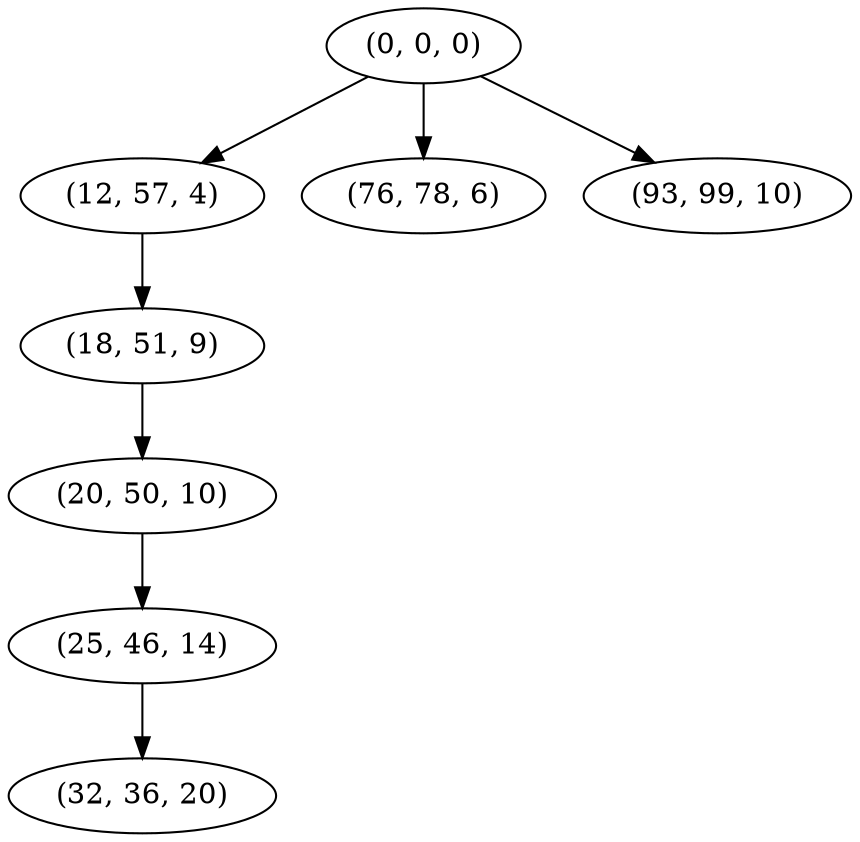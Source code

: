 digraph tree {
    "(0, 0, 0)";
    "(12, 57, 4)";
    "(18, 51, 9)";
    "(20, 50, 10)";
    "(25, 46, 14)";
    "(32, 36, 20)";
    "(76, 78, 6)";
    "(93, 99, 10)";
    "(0, 0, 0)" -> "(12, 57, 4)";
    "(0, 0, 0)" -> "(76, 78, 6)";
    "(0, 0, 0)" -> "(93, 99, 10)";
    "(12, 57, 4)" -> "(18, 51, 9)";
    "(18, 51, 9)" -> "(20, 50, 10)";
    "(20, 50, 10)" -> "(25, 46, 14)";
    "(25, 46, 14)" -> "(32, 36, 20)";
}
